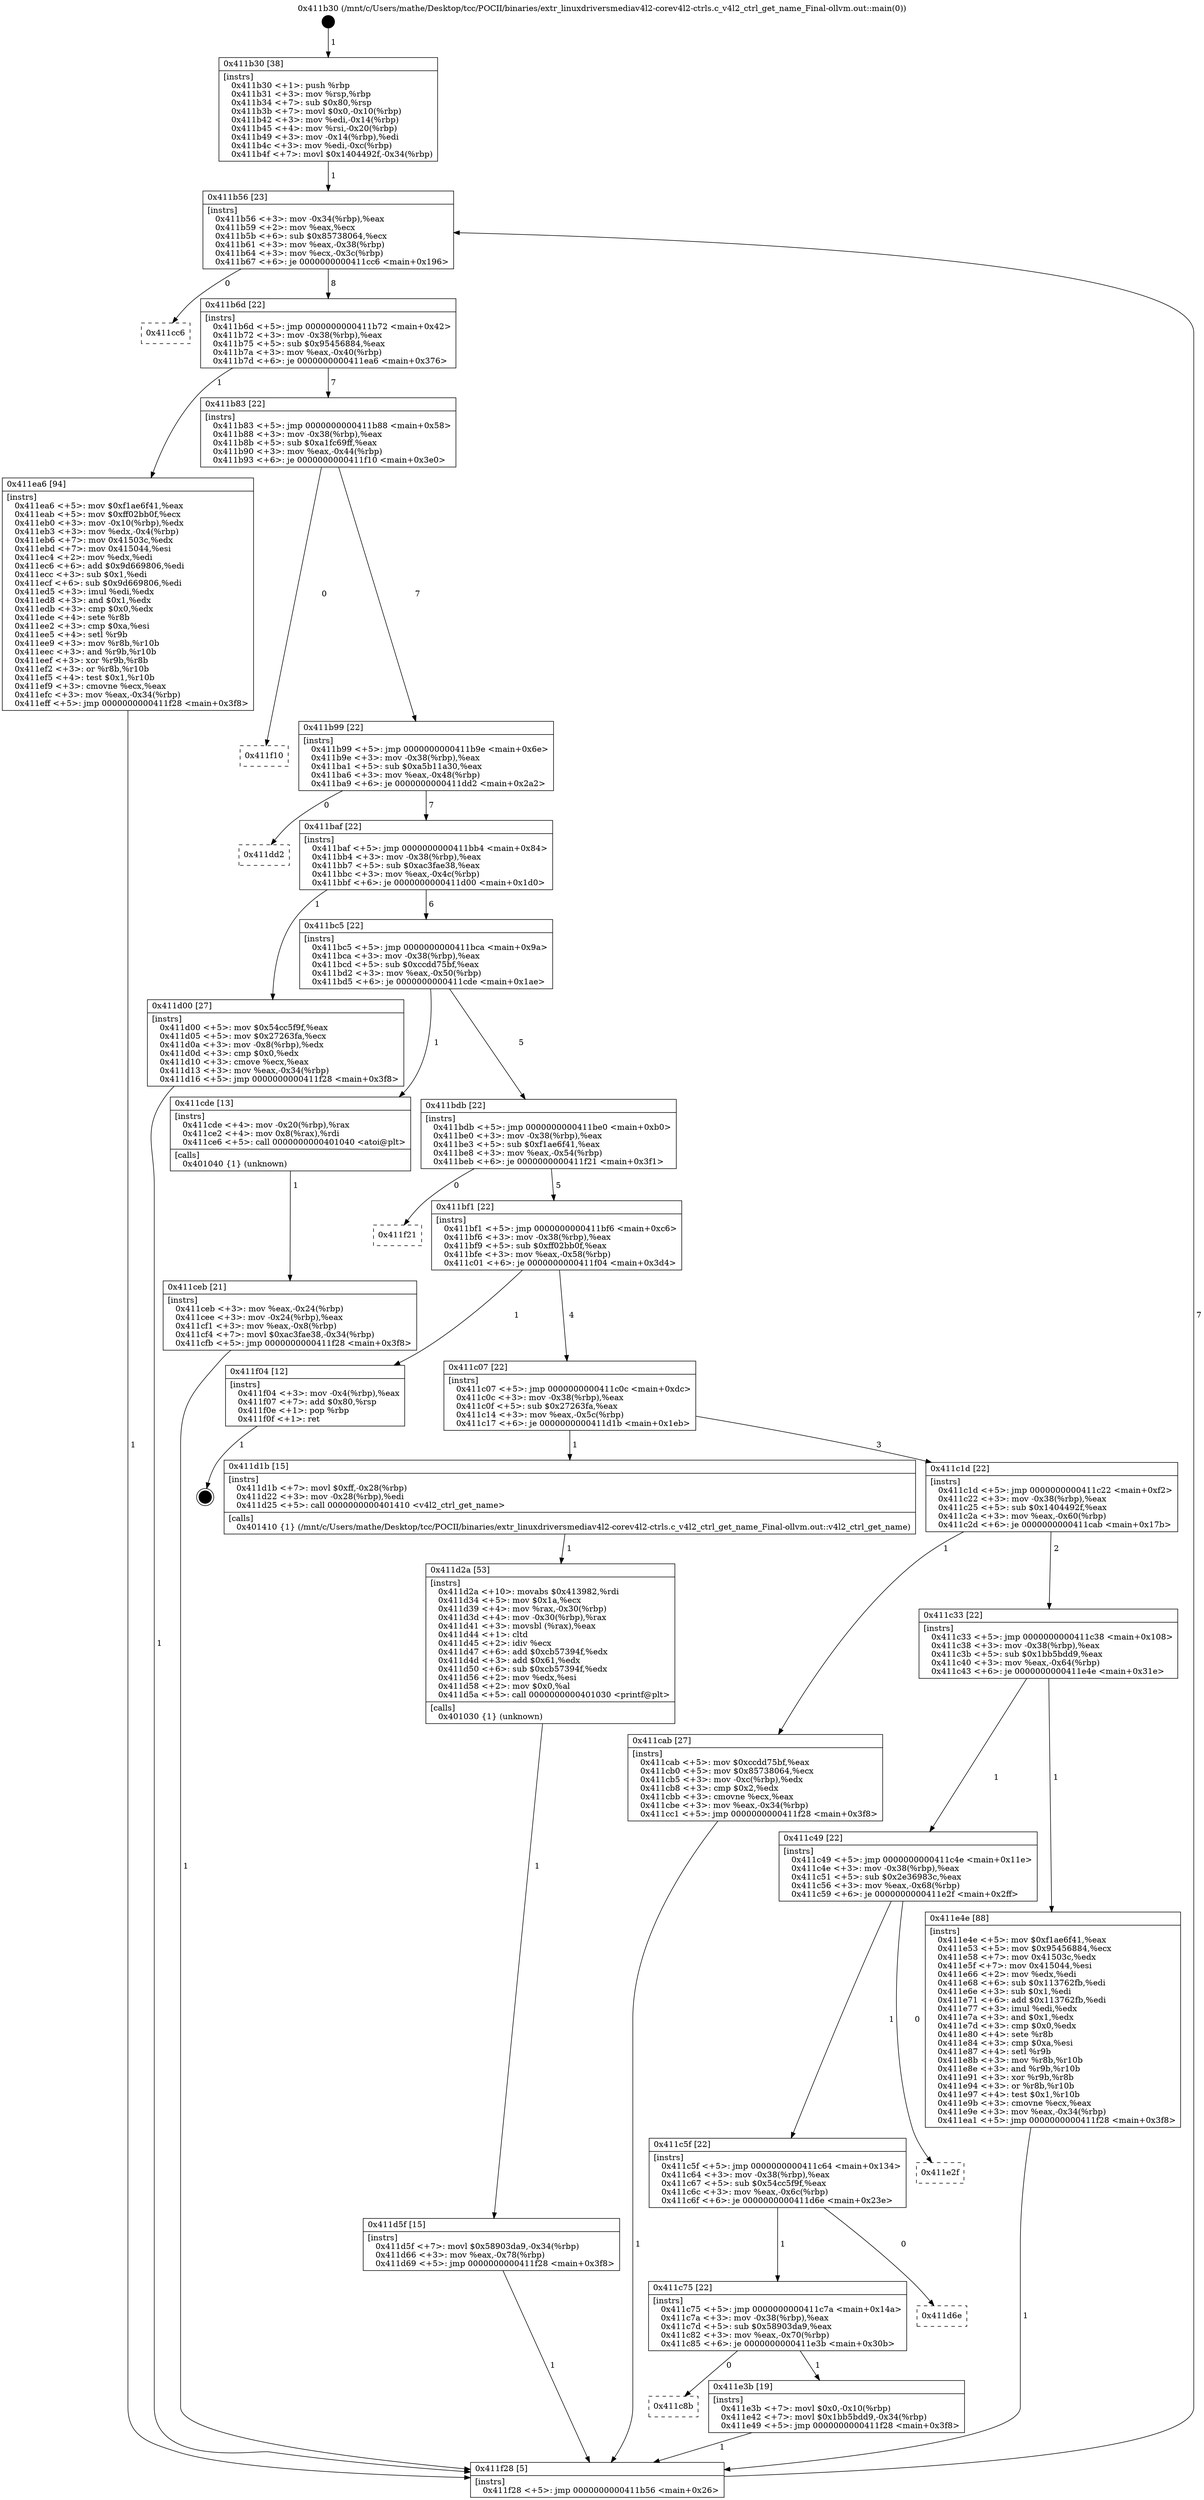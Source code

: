 digraph "0x411b30" {
  label = "0x411b30 (/mnt/c/Users/mathe/Desktop/tcc/POCII/binaries/extr_linuxdriversmediav4l2-corev4l2-ctrls.c_v4l2_ctrl_get_name_Final-ollvm.out::main(0))"
  labelloc = "t"
  node[shape=record]

  Entry [label="",width=0.3,height=0.3,shape=circle,fillcolor=black,style=filled]
  "0x411b56" [label="{
     0x411b56 [23]\l
     | [instrs]\l
     &nbsp;&nbsp;0x411b56 \<+3\>: mov -0x34(%rbp),%eax\l
     &nbsp;&nbsp;0x411b59 \<+2\>: mov %eax,%ecx\l
     &nbsp;&nbsp;0x411b5b \<+6\>: sub $0x85738064,%ecx\l
     &nbsp;&nbsp;0x411b61 \<+3\>: mov %eax,-0x38(%rbp)\l
     &nbsp;&nbsp;0x411b64 \<+3\>: mov %ecx,-0x3c(%rbp)\l
     &nbsp;&nbsp;0x411b67 \<+6\>: je 0000000000411cc6 \<main+0x196\>\l
  }"]
  "0x411cc6" [label="{
     0x411cc6\l
  }", style=dashed]
  "0x411b6d" [label="{
     0x411b6d [22]\l
     | [instrs]\l
     &nbsp;&nbsp;0x411b6d \<+5\>: jmp 0000000000411b72 \<main+0x42\>\l
     &nbsp;&nbsp;0x411b72 \<+3\>: mov -0x38(%rbp),%eax\l
     &nbsp;&nbsp;0x411b75 \<+5\>: sub $0x95456884,%eax\l
     &nbsp;&nbsp;0x411b7a \<+3\>: mov %eax,-0x40(%rbp)\l
     &nbsp;&nbsp;0x411b7d \<+6\>: je 0000000000411ea6 \<main+0x376\>\l
  }"]
  Exit [label="",width=0.3,height=0.3,shape=circle,fillcolor=black,style=filled,peripheries=2]
  "0x411ea6" [label="{
     0x411ea6 [94]\l
     | [instrs]\l
     &nbsp;&nbsp;0x411ea6 \<+5\>: mov $0xf1ae6f41,%eax\l
     &nbsp;&nbsp;0x411eab \<+5\>: mov $0xff02bb0f,%ecx\l
     &nbsp;&nbsp;0x411eb0 \<+3\>: mov -0x10(%rbp),%edx\l
     &nbsp;&nbsp;0x411eb3 \<+3\>: mov %edx,-0x4(%rbp)\l
     &nbsp;&nbsp;0x411eb6 \<+7\>: mov 0x41503c,%edx\l
     &nbsp;&nbsp;0x411ebd \<+7\>: mov 0x415044,%esi\l
     &nbsp;&nbsp;0x411ec4 \<+2\>: mov %edx,%edi\l
     &nbsp;&nbsp;0x411ec6 \<+6\>: add $0x9d669806,%edi\l
     &nbsp;&nbsp;0x411ecc \<+3\>: sub $0x1,%edi\l
     &nbsp;&nbsp;0x411ecf \<+6\>: sub $0x9d669806,%edi\l
     &nbsp;&nbsp;0x411ed5 \<+3\>: imul %edi,%edx\l
     &nbsp;&nbsp;0x411ed8 \<+3\>: and $0x1,%edx\l
     &nbsp;&nbsp;0x411edb \<+3\>: cmp $0x0,%edx\l
     &nbsp;&nbsp;0x411ede \<+4\>: sete %r8b\l
     &nbsp;&nbsp;0x411ee2 \<+3\>: cmp $0xa,%esi\l
     &nbsp;&nbsp;0x411ee5 \<+4\>: setl %r9b\l
     &nbsp;&nbsp;0x411ee9 \<+3\>: mov %r8b,%r10b\l
     &nbsp;&nbsp;0x411eec \<+3\>: and %r9b,%r10b\l
     &nbsp;&nbsp;0x411eef \<+3\>: xor %r9b,%r8b\l
     &nbsp;&nbsp;0x411ef2 \<+3\>: or %r8b,%r10b\l
     &nbsp;&nbsp;0x411ef5 \<+4\>: test $0x1,%r10b\l
     &nbsp;&nbsp;0x411ef9 \<+3\>: cmovne %ecx,%eax\l
     &nbsp;&nbsp;0x411efc \<+3\>: mov %eax,-0x34(%rbp)\l
     &nbsp;&nbsp;0x411eff \<+5\>: jmp 0000000000411f28 \<main+0x3f8\>\l
  }"]
  "0x411b83" [label="{
     0x411b83 [22]\l
     | [instrs]\l
     &nbsp;&nbsp;0x411b83 \<+5\>: jmp 0000000000411b88 \<main+0x58\>\l
     &nbsp;&nbsp;0x411b88 \<+3\>: mov -0x38(%rbp),%eax\l
     &nbsp;&nbsp;0x411b8b \<+5\>: sub $0xa1fc69ff,%eax\l
     &nbsp;&nbsp;0x411b90 \<+3\>: mov %eax,-0x44(%rbp)\l
     &nbsp;&nbsp;0x411b93 \<+6\>: je 0000000000411f10 \<main+0x3e0\>\l
  }"]
  "0x411c8b" [label="{
     0x411c8b\l
  }", style=dashed]
  "0x411f10" [label="{
     0x411f10\l
  }", style=dashed]
  "0x411b99" [label="{
     0x411b99 [22]\l
     | [instrs]\l
     &nbsp;&nbsp;0x411b99 \<+5\>: jmp 0000000000411b9e \<main+0x6e\>\l
     &nbsp;&nbsp;0x411b9e \<+3\>: mov -0x38(%rbp),%eax\l
     &nbsp;&nbsp;0x411ba1 \<+5\>: sub $0xa5b11a30,%eax\l
     &nbsp;&nbsp;0x411ba6 \<+3\>: mov %eax,-0x48(%rbp)\l
     &nbsp;&nbsp;0x411ba9 \<+6\>: je 0000000000411dd2 \<main+0x2a2\>\l
  }"]
  "0x411e3b" [label="{
     0x411e3b [19]\l
     | [instrs]\l
     &nbsp;&nbsp;0x411e3b \<+7\>: movl $0x0,-0x10(%rbp)\l
     &nbsp;&nbsp;0x411e42 \<+7\>: movl $0x1bb5bdd9,-0x34(%rbp)\l
     &nbsp;&nbsp;0x411e49 \<+5\>: jmp 0000000000411f28 \<main+0x3f8\>\l
  }"]
  "0x411dd2" [label="{
     0x411dd2\l
  }", style=dashed]
  "0x411baf" [label="{
     0x411baf [22]\l
     | [instrs]\l
     &nbsp;&nbsp;0x411baf \<+5\>: jmp 0000000000411bb4 \<main+0x84\>\l
     &nbsp;&nbsp;0x411bb4 \<+3\>: mov -0x38(%rbp),%eax\l
     &nbsp;&nbsp;0x411bb7 \<+5\>: sub $0xac3fae38,%eax\l
     &nbsp;&nbsp;0x411bbc \<+3\>: mov %eax,-0x4c(%rbp)\l
     &nbsp;&nbsp;0x411bbf \<+6\>: je 0000000000411d00 \<main+0x1d0\>\l
  }"]
  "0x411c75" [label="{
     0x411c75 [22]\l
     | [instrs]\l
     &nbsp;&nbsp;0x411c75 \<+5\>: jmp 0000000000411c7a \<main+0x14a\>\l
     &nbsp;&nbsp;0x411c7a \<+3\>: mov -0x38(%rbp),%eax\l
     &nbsp;&nbsp;0x411c7d \<+5\>: sub $0x58903da9,%eax\l
     &nbsp;&nbsp;0x411c82 \<+3\>: mov %eax,-0x70(%rbp)\l
     &nbsp;&nbsp;0x411c85 \<+6\>: je 0000000000411e3b \<main+0x30b\>\l
  }"]
  "0x411d00" [label="{
     0x411d00 [27]\l
     | [instrs]\l
     &nbsp;&nbsp;0x411d00 \<+5\>: mov $0x54cc5f9f,%eax\l
     &nbsp;&nbsp;0x411d05 \<+5\>: mov $0x27263fa,%ecx\l
     &nbsp;&nbsp;0x411d0a \<+3\>: mov -0x8(%rbp),%edx\l
     &nbsp;&nbsp;0x411d0d \<+3\>: cmp $0x0,%edx\l
     &nbsp;&nbsp;0x411d10 \<+3\>: cmove %ecx,%eax\l
     &nbsp;&nbsp;0x411d13 \<+3\>: mov %eax,-0x34(%rbp)\l
     &nbsp;&nbsp;0x411d16 \<+5\>: jmp 0000000000411f28 \<main+0x3f8\>\l
  }"]
  "0x411bc5" [label="{
     0x411bc5 [22]\l
     | [instrs]\l
     &nbsp;&nbsp;0x411bc5 \<+5\>: jmp 0000000000411bca \<main+0x9a\>\l
     &nbsp;&nbsp;0x411bca \<+3\>: mov -0x38(%rbp),%eax\l
     &nbsp;&nbsp;0x411bcd \<+5\>: sub $0xccdd75bf,%eax\l
     &nbsp;&nbsp;0x411bd2 \<+3\>: mov %eax,-0x50(%rbp)\l
     &nbsp;&nbsp;0x411bd5 \<+6\>: je 0000000000411cde \<main+0x1ae\>\l
  }"]
  "0x411d6e" [label="{
     0x411d6e\l
  }", style=dashed]
  "0x411cde" [label="{
     0x411cde [13]\l
     | [instrs]\l
     &nbsp;&nbsp;0x411cde \<+4\>: mov -0x20(%rbp),%rax\l
     &nbsp;&nbsp;0x411ce2 \<+4\>: mov 0x8(%rax),%rdi\l
     &nbsp;&nbsp;0x411ce6 \<+5\>: call 0000000000401040 \<atoi@plt\>\l
     | [calls]\l
     &nbsp;&nbsp;0x401040 \{1\} (unknown)\l
  }"]
  "0x411bdb" [label="{
     0x411bdb [22]\l
     | [instrs]\l
     &nbsp;&nbsp;0x411bdb \<+5\>: jmp 0000000000411be0 \<main+0xb0\>\l
     &nbsp;&nbsp;0x411be0 \<+3\>: mov -0x38(%rbp),%eax\l
     &nbsp;&nbsp;0x411be3 \<+5\>: sub $0xf1ae6f41,%eax\l
     &nbsp;&nbsp;0x411be8 \<+3\>: mov %eax,-0x54(%rbp)\l
     &nbsp;&nbsp;0x411beb \<+6\>: je 0000000000411f21 \<main+0x3f1\>\l
  }"]
  "0x411c5f" [label="{
     0x411c5f [22]\l
     | [instrs]\l
     &nbsp;&nbsp;0x411c5f \<+5\>: jmp 0000000000411c64 \<main+0x134\>\l
     &nbsp;&nbsp;0x411c64 \<+3\>: mov -0x38(%rbp),%eax\l
     &nbsp;&nbsp;0x411c67 \<+5\>: sub $0x54cc5f9f,%eax\l
     &nbsp;&nbsp;0x411c6c \<+3\>: mov %eax,-0x6c(%rbp)\l
     &nbsp;&nbsp;0x411c6f \<+6\>: je 0000000000411d6e \<main+0x23e\>\l
  }"]
  "0x411f21" [label="{
     0x411f21\l
  }", style=dashed]
  "0x411bf1" [label="{
     0x411bf1 [22]\l
     | [instrs]\l
     &nbsp;&nbsp;0x411bf1 \<+5\>: jmp 0000000000411bf6 \<main+0xc6\>\l
     &nbsp;&nbsp;0x411bf6 \<+3\>: mov -0x38(%rbp),%eax\l
     &nbsp;&nbsp;0x411bf9 \<+5\>: sub $0xff02bb0f,%eax\l
     &nbsp;&nbsp;0x411bfe \<+3\>: mov %eax,-0x58(%rbp)\l
     &nbsp;&nbsp;0x411c01 \<+6\>: je 0000000000411f04 \<main+0x3d4\>\l
  }"]
  "0x411e2f" [label="{
     0x411e2f\l
  }", style=dashed]
  "0x411f04" [label="{
     0x411f04 [12]\l
     | [instrs]\l
     &nbsp;&nbsp;0x411f04 \<+3\>: mov -0x4(%rbp),%eax\l
     &nbsp;&nbsp;0x411f07 \<+7\>: add $0x80,%rsp\l
     &nbsp;&nbsp;0x411f0e \<+1\>: pop %rbp\l
     &nbsp;&nbsp;0x411f0f \<+1\>: ret\l
  }"]
  "0x411c07" [label="{
     0x411c07 [22]\l
     | [instrs]\l
     &nbsp;&nbsp;0x411c07 \<+5\>: jmp 0000000000411c0c \<main+0xdc\>\l
     &nbsp;&nbsp;0x411c0c \<+3\>: mov -0x38(%rbp),%eax\l
     &nbsp;&nbsp;0x411c0f \<+5\>: sub $0x27263fa,%eax\l
     &nbsp;&nbsp;0x411c14 \<+3\>: mov %eax,-0x5c(%rbp)\l
     &nbsp;&nbsp;0x411c17 \<+6\>: je 0000000000411d1b \<main+0x1eb\>\l
  }"]
  "0x411c49" [label="{
     0x411c49 [22]\l
     | [instrs]\l
     &nbsp;&nbsp;0x411c49 \<+5\>: jmp 0000000000411c4e \<main+0x11e\>\l
     &nbsp;&nbsp;0x411c4e \<+3\>: mov -0x38(%rbp),%eax\l
     &nbsp;&nbsp;0x411c51 \<+5\>: sub $0x2e36983c,%eax\l
     &nbsp;&nbsp;0x411c56 \<+3\>: mov %eax,-0x68(%rbp)\l
     &nbsp;&nbsp;0x411c59 \<+6\>: je 0000000000411e2f \<main+0x2ff\>\l
  }"]
  "0x411d1b" [label="{
     0x411d1b [15]\l
     | [instrs]\l
     &nbsp;&nbsp;0x411d1b \<+7\>: movl $0xff,-0x28(%rbp)\l
     &nbsp;&nbsp;0x411d22 \<+3\>: mov -0x28(%rbp),%edi\l
     &nbsp;&nbsp;0x411d25 \<+5\>: call 0000000000401410 \<v4l2_ctrl_get_name\>\l
     | [calls]\l
     &nbsp;&nbsp;0x401410 \{1\} (/mnt/c/Users/mathe/Desktop/tcc/POCII/binaries/extr_linuxdriversmediav4l2-corev4l2-ctrls.c_v4l2_ctrl_get_name_Final-ollvm.out::v4l2_ctrl_get_name)\l
  }"]
  "0x411c1d" [label="{
     0x411c1d [22]\l
     | [instrs]\l
     &nbsp;&nbsp;0x411c1d \<+5\>: jmp 0000000000411c22 \<main+0xf2\>\l
     &nbsp;&nbsp;0x411c22 \<+3\>: mov -0x38(%rbp),%eax\l
     &nbsp;&nbsp;0x411c25 \<+5\>: sub $0x1404492f,%eax\l
     &nbsp;&nbsp;0x411c2a \<+3\>: mov %eax,-0x60(%rbp)\l
     &nbsp;&nbsp;0x411c2d \<+6\>: je 0000000000411cab \<main+0x17b\>\l
  }"]
  "0x411e4e" [label="{
     0x411e4e [88]\l
     | [instrs]\l
     &nbsp;&nbsp;0x411e4e \<+5\>: mov $0xf1ae6f41,%eax\l
     &nbsp;&nbsp;0x411e53 \<+5\>: mov $0x95456884,%ecx\l
     &nbsp;&nbsp;0x411e58 \<+7\>: mov 0x41503c,%edx\l
     &nbsp;&nbsp;0x411e5f \<+7\>: mov 0x415044,%esi\l
     &nbsp;&nbsp;0x411e66 \<+2\>: mov %edx,%edi\l
     &nbsp;&nbsp;0x411e68 \<+6\>: sub $0x113762fb,%edi\l
     &nbsp;&nbsp;0x411e6e \<+3\>: sub $0x1,%edi\l
     &nbsp;&nbsp;0x411e71 \<+6\>: add $0x113762fb,%edi\l
     &nbsp;&nbsp;0x411e77 \<+3\>: imul %edi,%edx\l
     &nbsp;&nbsp;0x411e7a \<+3\>: and $0x1,%edx\l
     &nbsp;&nbsp;0x411e7d \<+3\>: cmp $0x0,%edx\l
     &nbsp;&nbsp;0x411e80 \<+4\>: sete %r8b\l
     &nbsp;&nbsp;0x411e84 \<+3\>: cmp $0xa,%esi\l
     &nbsp;&nbsp;0x411e87 \<+4\>: setl %r9b\l
     &nbsp;&nbsp;0x411e8b \<+3\>: mov %r8b,%r10b\l
     &nbsp;&nbsp;0x411e8e \<+3\>: and %r9b,%r10b\l
     &nbsp;&nbsp;0x411e91 \<+3\>: xor %r9b,%r8b\l
     &nbsp;&nbsp;0x411e94 \<+3\>: or %r8b,%r10b\l
     &nbsp;&nbsp;0x411e97 \<+4\>: test $0x1,%r10b\l
     &nbsp;&nbsp;0x411e9b \<+3\>: cmovne %ecx,%eax\l
     &nbsp;&nbsp;0x411e9e \<+3\>: mov %eax,-0x34(%rbp)\l
     &nbsp;&nbsp;0x411ea1 \<+5\>: jmp 0000000000411f28 \<main+0x3f8\>\l
  }"]
  "0x411cab" [label="{
     0x411cab [27]\l
     | [instrs]\l
     &nbsp;&nbsp;0x411cab \<+5\>: mov $0xccdd75bf,%eax\l
     &nbsp;&nbsp;0x411cb0 \<+5\>: mov $0x85738064,%ecx\l
     &nbsp;&nbsp;0x411cb5 \<+3\>: mov -0xc(%rbp),%edx\l
     &nbsp;&nbsp;0x411cb8 \<+3\>: cmp $0x2,%edx\l
     &nbsp;&nbsp;0x411cbb \<+3\>: cmovne %ecx,%eax\l
     &nbsp;&nbsp;0x411cbe \<+3\>: mov %eax,-0x34(%rbp)\l
     &nbsp;&nbsp;0x411cc1 \<+5\>: jmp 0000000000411f28 \<main+0x3f8\>\l
  }"]
  "0x411c33" [label="{
     0x411c33 [22]\l
     | [instrs]\l
     &nbsp;&nbsp;0x411c33 \<+5\>: jmp 0000000000411c38 \<main+0x108\>\l
     &nbsp;&nbsp;0x411c38 \<+3\>: mov -0x38(%rbp),%eax\l
     &nbsp;&nbsp;0x411c3b \<+5\>: sub $0x1bb5bdd9,%eax\l
     &nbsp;&nbsp;0x411c40 \<+3\>: mov %eax,-0x64(%rbp)\l
     &nbsp;&nbsp;0x411c43 \<+6\>: je 0000000000411e4e \<main+0x31e\>\l
  }"]
  "0x411f28" [label="{
     0x411f28 [5]\l
     | [instrs]\l
     &nbsp;&nbsp;0x411f28 \<+5\>: jmp 0000000000411b56 \<main+0x26\>\l
  }"]
  "0x411b30" [label="{
     0x411b30 [38]\l
     | [instrs]\l
     &nbsp;&nbsp;0x411b30 \<+1\>: push %rbp\l
     &nbsp;&nbsp;0x411b31 \<+3\>: mov %rsp,%rbp\l
     &nbsp;&nbsp;0x411b34 \<+7\>: sub $0x80,%rsp\l
     &nbsp;&nbsp;0x411b3b \<+7\>: movl $0x0,-0x10(%rbp)\l
     &nbsp;&nbsp;0x411b42 \<+3\>: mov %edi,-0x14(%rbp)\l
     &nbsp;&nbsp;0x411b45 \<+4\>: mov %rsi,-0x20(%rbp)\l
     &nbsp;&nbsp;0x411b49 \<+3\>: mov -0x14(%rbp),%edi\l
     &nbsp;&nbsp;0x411b4c \<+3\>: mov %edi,-0xc(%rbp)\l
     &nbsp;&nbsp;0x411b4f \<+7\>: movl $0x1404492f,-0x34(%rbp)\l
  }"]
  "0x411ceb" [label="{
     0x411ceb [21]\l
     | [instrs]\l
     &nbsp;&nbsp;0x411ceb \<+3\>: mov %eax,-0x24(%rbp)\l
     &nbsp;&nbsp;0x411cee \<+3\>: mov -0x24(%rbp),%eax\l
     &nbsp;&nbsp;0x411cf1 \<+3\>: mov %eax,-0x8(%rbp)\l
     &nbsp;&nbsp;0x411cf4 \<+7\>: movl $0xac3fae38,-0x34(%rbp)\l
     &nbsp;&nbsp;0x411cfb \<+5\>: jmp 0000000000411f28 \<main+0x3f8\>\l
  }"]
  "0x411d2a" [label="{
     0x411d2a [53]\l
     | [instrs]\l
     &nbsp;&nbsp;0x411d2a \<+10\>: movabs $0x413982,%rdi\l
     &nbsp;&nbsp;0x411d34 \<+5\>: mov $0x1a,%ecx\l
     &nbsp;&nbsp;0x411d39 \<+4\>: mov %rax,-0x30(%rbp)\l
     &nbsp;&nbsp;0x411d3d \<+4\>: mov -0x30(%rbp),%rax\l
     &nbsp;&nbsp;0x411d41 \<+3\>: movsbl (%rax),%eax\l
     &nbsp;&nbsp;0x411d44 \<+1\>: cltd\l
     &nbsp;&nbsp;0x411d45 \<+2\>: idiv %ecx\l
     &nbsp;&nbsp;0x411d47 \<+6\>: add $0xcb57394f,%edx\l
     &nbsp;&nbsp;0x411d4d \<+3\>: add $0x61,%edx\l
     &nbsp;&nbsp;0x411d50 \<+6\>: sub $0xcb57394f,%edx\l
     &nbsp;&nbsp;0x411d56 \<+2\>: mov %edx,%esi\l
     &nbsp;&nbsp;0x411d58 \<+2\>: mov $0x0,%al\l
     &nbsp;&nbsp;0x411d5a \<+5\>: call 0000000000401030 \<printf@plt\>\l
     | [calls]\l
     &nbsp;&nbsp;0x401030 \{1\} (unknown)\l
  }"]
  "0x411d5f" [label="{
     0x411d5f [15]\l
     | [instrs]\l
     &nbsp;&nbsp;0x411d5f \<+7\>: movl $0x58903da9,-0x34(%rbp)\l
     &nbsp;&nbsp;0x411d66 \<+3\>: mov %eax,-0x78(%rbp)\l
     &nbsp;&nbsp;0x411d69 \<+5\>: jmp 0000000000411f28 \<main+0x3f8\>\l
  }"]
  Entry -> "0x411b30" [label=" 1"]
  "0x411b56" -> "0x411cc6" [label=" 0"]
  "0x411b56" -> "0x411b6d" [label=" 8"]
  "0x411f04" -> Exit [label=" 1"]
  "0x411b6d" -> "0x411ea6" [label=" 1"]
  "0x411b6d" -> "0x411b83" [label=" 7"]
  "0x411ea6" -> "0x411f28" [label=" 1"]
  "0x411b83" -> "0x411f10" [label=" 0"]
  "0x411b83" -> "0x411b99" [label=" 7"]
  "0x411e4e" -> "0x411f28" [label=" 1"]
  "0x411b99" -> "0x411dd2" [label=" 0"]
  "0x411b99" -> "0x411baf" [label=" 7"]
  "0x411e3b" -> "0x411f28" [label=" 1"]
  "0x411baf" -> "0x411d00" [label=" 1"]
  "0x411baf" -> "0x411bc5" [label=" 6"]
  "0x411c75" -> "0x411e3b" [label=" 1"]
  "0x411bc5" -> "0x411cde" [label=" 1"]
  "0x411bc5" -> "0x411bdb" [label=" 5"]
  "0x411c75" -> "0x411c8b" [label=" 0"]
  "0x411bdb" -> "0x411f21" [label=" 0"]
  "0x411bdb" -> "0x411bf1" [label=" 5"]
  "0x411c5f" -> "0x411d6e" [label=" 0"]
  "0x411bf1" -> "0x411f04" [label=" 1"]
  "0x411bf1" -> "0x411c07" [label=" 4"]
  "0x411c5f" -> "0x411c75" [label=" 1"]
  "0x411c07" -> "0x411d1b" [label=" 1"]
  "0x411c07" -> "0x411c1d" [label=" 3"]
  "0x411c49" -> "0x411e2f" [label=" 0"]
  "0x411c1d" -> "0x411cab" [label=" 1"]
  "0x411c1d" -> "0x411c33" [label=" 2"]
  "0x411cab" -> "0x411f28" [label=" 1"]
  "0x411b30" -> "0x411b56" [label=" 1"]
  "0x411f28" -> "0x411b56" [label=" 7"]
  "0x411cde" -> "0x411ceb" [label=" 1"]
  "0x411ceb" -> "0x411f28" [label=" 1"]
  "0x411d00" -> "0x411f28" [label=" 1"]
  "0x411d1b" -> "0x411d2a" [label=" 1"]
  "0x411d2a" -> "0x411d5f" [label=" 1"]
  "0x411d5f" -> "0x411f28" [label=" 1"]
  "0x411c49" -> "0x411c5f" [label=" 1"]
  "0x411c33" -> "0x411e4e" [label=" 1"]
  "0x411c33" -> "0x411c49" [label=" 1"]
}

